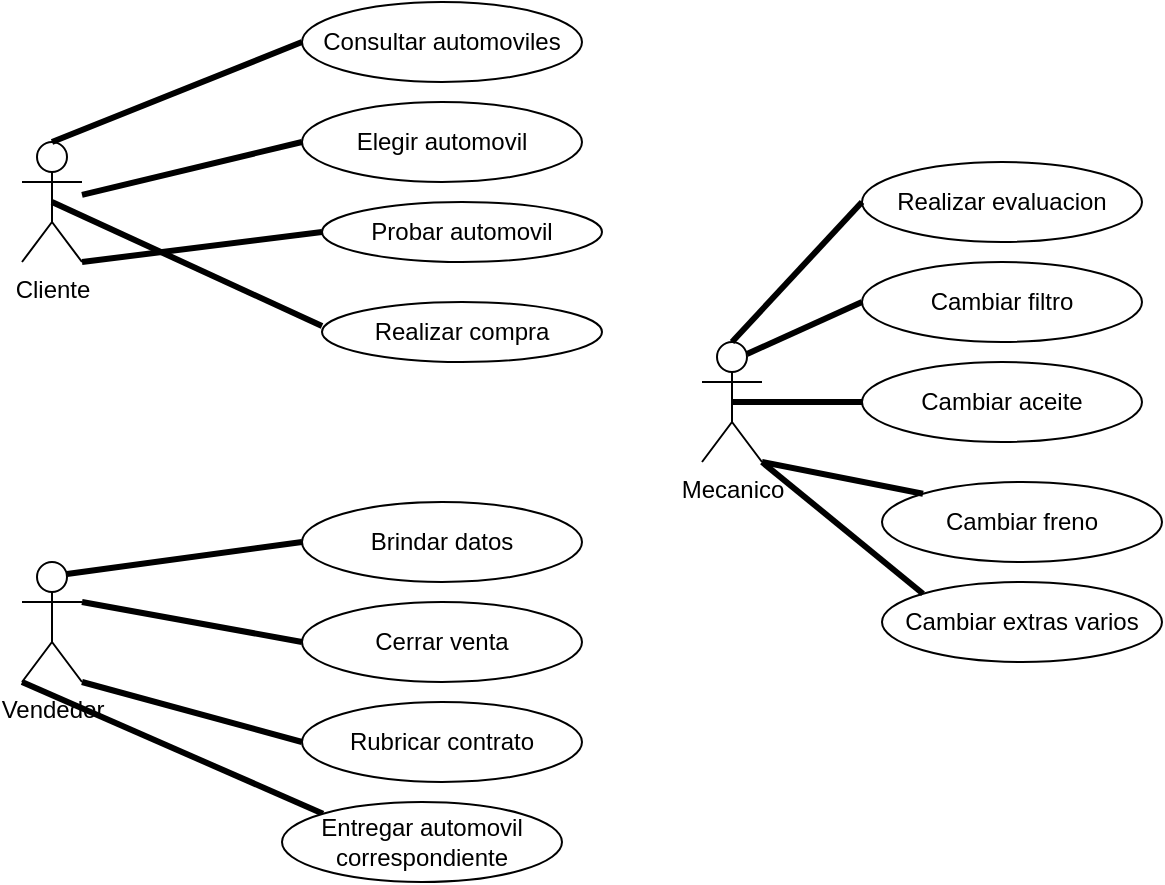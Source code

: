 <mxfile version="20.2.8" type="device"><diagram id="huShBnSfI8xf6XbIcl9a" name="Página-1"><mxGraphModel dx="766" dy="553" grid="1" gridSize="10" guides="1" tooltips="1" connect="1" arrows="1" fold="1" page="1" pageScale="1" pageWidth="827" pageHeight="1169" math="0" shadow="0"><root><mxCell id="0"/><mxCell id="1" parent="0"/><mxCell id="80qpTBPpjAmly40ArtfP-2" value="Cliente" style="shape=umlActor;verticalLabelPosition=bottom;verticalAlign=top;html=1;" vertex="1" parent="1"><mxGeometry x="100" y="120" width="30" height="60" as="geometry"/></mxCell><mxCell id="80qpTBPpjAmly40ArtfP-3" value="Consultar automoviles" style="ellipse;whiteSpace=wrap;html=1;" vertex="1" parent="1"><mxGeometry x="240" y="50" width="140" height="40" as="geometry"/></mxCell><mxCell id="80qpTBPpjAmly40ArtfP-4" value="Elegir automovil" style="ellipse;whiteSpace=wrap;html=1;" vertex="1" parent="1"><mxGeometry x="240" y="100" width="140" height="40" as="geometry"/></mxCell><mxCell id="80qpTBPpjAmly40ArtfP-5" value="" style="endArrow=none;startArrow=none;endFill=0;startFill=0;endSize=8;html=1;verticalAlign=bottom;labelBackgroundColor=none;strokeWidth=3;rounded=0;exitX=0.5;exitY=0;exitDx=0;exitDy=0;exitPerimeter=0;entryX=0;entryY=0.5;entryDx=0;entryDy=0;" edge="1" parent="1" source="80qpTBPpjAmly40ArtfP-2" target="80qpTBPpjAmly40ArtfP-3"><mxGeometry width="160" relative="1" as="geometry"><mxPoint x="50" y="60" as="sourcePoint"/><mxPoint x="210" y="60" as="targetPoint"/><Array as="points"/></mxGeometry></mxCell><mxCell id="80qpTBPpjAmly40ArtfP-6" value="" style="endArrow=none;startArrow=none;endFill=0;startFill=0;endSize=8;html=1;verticalAlign=bottom;labelBackgroundColor=none;strokeWidth=3;rounded=0;entryX=0;entryY=0.5;entryDx=0;entryDy=0;" edge="1" parent="1" source="80qpTBPpjAmly40ArtfP-2" target="80qpTBPpjAmly40ArtfP-4"><mxGeometry width="160" relative="1" as="geometry"><mxPoint x="180" y="180" as="sourcePoint"/><mxPoint x="295" y="105" as="targetPoint"/><Array as="points"/></mxGeometry></mxCell><mxCell id="80qpTBPpjAmly40ArtfP-7" value="Probar automovil" style="ellipse;whiteSpace=wrap;html=1;" vertex="1" parent="1"><mxGeometry x="250" y="150" width="140" height="30" as="geometry"/></mxCell><mxCell id="80qpTBPpjAmly40ArtfP-8" value="" style="endArrow=none;startArrow=none;endFill=0;startFill=0;endSize=8;html=1;verticalAlign=bottom;labelBackgroundColor=none;strokeWidth=3;rounded=0;entryX=0;entryY=0.5;entryDx=0;entryDy=0;exitX=1;exitY=1;exitDx=0;exitDy=0;exitPerimeter=0;" edge="1" parent="1" source="80qpTBPpjAmly40ArtfP-2" target="80qpTBPpjAmly40ArtfP-7"><mxGeometry width="160" relative="1" as="geometry"><mxPoint x="180" y="260" as="sourcePoint"/><mxPoint x="300" y="233.333" as="targetPoint"/><Array as="points"/></mxGeometry></mxCell><mxCell id="80qpTBPpjAmly40ArtfP-9" value="Realizar compra" style="ellipse;whiteSpace=wrap;html=1;" vertex="1" parent="1"><mxGeometry x="250" y="200" width="140" height="30" as="geometry"/></mxCell><mxCell id="80qpTBPpjAmly40ArtfP-10" value="" style="endArrow=none;startArrow=none;endFill=0;startFill=0;endSize=8;html=1;verticalAlign=bottom;labelBackgroundColor=none;strokeWidth=3;rounded=0;entryX=0;entryY=0.5;entryDx=0;entryDy=0;exitX=0.75;exitY=0.1;exitDx=0;exitDy=0;exitPerimeter=0;" edge="1" parent="1" source="80qpTBPpjAmly40ArtfP-15" target="80qpTBPpjAmly40ArtfP-16"><mxGeometry width="160" relative="1" as="geometry"><mxPoint x="130" y="315" as="sourcePoint"/><mxPoint x="250" y="310" as="targetPoint"/><Array as="points"/></mxGeometry></mxCell><mxCell id="80qpTBPpjAmly40ArtfP-11" value="" style="endArrow=none;startArrow=none;endFill=0;startFill=0;endSize=8;html=1;verticalAlign=bottom;labelBackgroundColor=none;strokeWidth=3;rounded=0;entryX=0;entryY=0;entryDx=0;entryDy=0;exitX=0;exitY=1;exitDx=0;exitDy=0;exitPerimeter=0;" edge="1" parent="1" source="80qpTBPpjAmly40ArtfP-15" target="80qpTBPpjAmly40ArtfP-19"><mxGeometry width="160" relative="1" as="geometry"><mxPoint x="110" y="440" as="sourcePoint"/><mxPoint x="230" y="435" as="targetPoint"/><Array as="points"/></mxGeometry></mxCell><mxCell id="80qpTBPpjAmly40ArtfP-12" value="" style="endArrow=none;startArrow=none;endFill=0;startFill=0;endSize=8;html=1;verticalAlign=bottom;labelBackgroundColor=none;strokeWidth=3;rounded=0;entryX=0;entryY=0.5;entryDx=0;entryDy=0;exitX=1;exitY=0.333;exitDx=0;exitDy=0;exitPerimeter=0;" edge="1" parent="1" source="80qpTBPpjAmly40ArtfP-15" target="80qpTBPpjAmly40ArtfP-17"><mxGeometry width="160" relative="1" as="geometry"><mxPoint x="130" y="355" as="sourcePoint"/><mxPoint x="250" y="350" as="targetPoint"/><Array as="points"/></mxGeometry></mxCell><mxCell id="80qpTBPpjAmly40ArtfP-13" value="" style="endArrow=none;startArrow=none;endFill=0;startFill=0;endSize=8;html=1;verticalAlign=bottom;labelBackgroundColor=none;strokeWidth=3;rounded=0;entryX=0;entryY=0.5;entryDx=0;entryDy=0;exitX=1;exitY=1;exitDx=0;exitDy=0;exitPerimeter=0;" edge="1" parent="1" source="80qpTBPpjAmly40ArtfP-15" target="80qpTBPpjAmly40ArtfP-18"><mxGeometry width="160" relative="1" as="geometry"><mxPoint x="150" y="390" as="sourcePoint"/><mxPoint x="270" y="385" as="targetPoint"/><Array as="points"/></mxGeometry></mxCell><mxCell id="80qpTBPpjAmly40ArtfP-14" value="" style="endArrow=none;startArrow=none;endFill=0;startFill=0;endSize=8;html=1;verticalAlign=bottom;labelBackgroundColor=none;strokeWidth=3;rounded=0;entryX=0;entryY=0.4;entryDx=0;entryDy=0;exitX=0.5;exitY=0.5;exitDx=0;exitDy=0;exitPerimeter=0;entryPerimeter=0;" edge="1" parent="1" source="80qpTBPpjAmly40ArtfP-2" target="80qpTBPpjAmly40ArtfP-9"><mxGeometry width="160" relative="1" as="geometry"><mxPoint x="120" y="235" as="sourcePoint"/><mxPoint x="240" y="230" as="targetPoint"/><Array as="points"/></mxGeometry></mxCell><mxCell id="80qpTBPpjAmly40ArtfP-15" value="Vendedor" style="shape=umlActor;verticalLabelPosition=bottom;verticalAlign=top;html=1;" vertex="1" parent="1"><mxGeometry x="100" y="330" width="30" height="60" as="geometry"/></mxCell><mxCell id="80qpTBPpjAmly40ArtfP-16" value="Brindar datos" style="ellipse;whiteSpace=wrap;html=1;" vertex="1" parent="1"><mxGeometry x="240" y="300" width="140" height="40" as="geometry"/></mxCell><mxCell id="80qpTBPpjAmly40ArtfP-17" value="Cerrar venta" style="ellipse;whiteSpace=wrap;html=1;" vertex="1" parent="1"><mxGeometry x="240" y="350" width="140" height="40" as="geometry"/></mxCell><mxCell id="80qpTBPpjAmly40ArtfP-18" value="Rubricar contrato" style="ellipse;whiteSpace=wrap;html=1;" vertex="1" parent="1"><mxGeometry x="240" y="400" width="140" height="40" as="geometry"/></mxCell><mxCell id="80qpTBPpjAmly40ArtfP-19" value="Entregar automovil correspondiente" style="ellipse;whiteSpace=wrap;html=1;" vertex="1" parent="1"><mxGeometry x="230" y="450" width="140" height="40" as="geometry"/></mxCell><mxCell id="80qpTBPpjAmly40ArtfP-21" value="Mecanico" style="shape=umlActor;verticalLabelPosition=bottom;verticalAlign=top;html=1;" vertex="1" parent="1"><mxGeometry x="440" y="220" width="30" height="60" as="geometry"/></mxCell><mxCell id="80qpTBPpjAmly40ArtfP-22" value="Cambiar filtro" style="ellipse;whiteSpace=wrap;html=1;" vertex="1" parent="1"><mxGeometry x="520" y="180" width="140" height="40" as="geometry"/></mxCell><mxCell id="80qpTBPpjAmly40ArtfP-23" value="Cambiar aceite" style="ellipse;whiteSpace=wrap;html=1;" vertex="1" parent="1"><mxGeometry x="520" y="230" width="140" height="40" as="geometry"/></mxCell><mxCell id="80qpTBPpjAmly40ArtfP-24" value="Cambiar freno" style="ellipse;whiteSpace=wrap;html=1;" vertex="1" parent="1"><mxGeometry x="530" y="290" width="140" height="40" as="geometry"/></mxCell><mxCell id="80qpTBPpjAmly40ArtfP-25" value="Cambiar extras varios" style="ellipse;whiteSpace=wrap;html=1;" vertex="1" parent="1"><mxGeometry x="530" y="340" width="140" height="40" as="geometry"/></mxCell><mxCell id="80qpTBPpjAmly40ArtfP-26" value="Realizar evaluacion" style="ellipse;whiteSpace=wrap;html=1;" vertex="1" parent="1"><mxGeometry x="520" y="130" width="140" height="40" as="geometry"/></mxCell><mxCell id="80qpTBPpjAmly40ArtfP-29" value="" style="endArrow=none;startArrow=none;endFill=0;startFill=0;endSize=8;html=1;verticalAlign=bottom;labelBackgroundColor=none;strokeWidth=3;rounded=0;entryX=0;entryY=0.5;entryDx=0;entryDy=0;exitX=0.5;exitY=0;exitDx=0;exitDy=0;exitPerimeter=0;" edge="1" parent="1" source="80qpTBPpjAmly40ArtfP-21" target="80qpTBPpjAmly40ArtfP-26"><mxGeometry width="160" relative="1" as="geometry"><mxPoint x="460" y="150" as="sourcePoint"/><mxPoint x="577.5" y="134" as="targetPoint"/><Array as="points"/></mxGeometry></mxCell><mxCell id="80qpTBPpjAmly40ArtfP-30" value="" style="endArrow=none;startArrow=none;endFill=0;startFill=0;endSize=8;html=1;verticalAlign=bottom;labelBackgroundColor=none;strokeWidth=3;rounded=0;entryX=0;entryY=0.5;entryDx=0;entryDy=0;exitX=0.75;exitY=0.1;exitDx=0;exitDy=0;exitPerimeter=0;" edge="1" parent="1" source="80qpTBPpjAmly40ArtfP-21" target="80qpTBPpjAmly40ArtfP-22"><mxGeometry width="160" relative="1" as="geometry"><mxPoint x="450" y="410" as="sourcePoint"/><mxPoint x="567.5" y="394" as="targetPoint"/><Array as="points"/></mxGeometry></mxCell><mxCell id="80qpTBPpjAmly40ArtfP-31" value="" style="endArrow=none;startArrow=none;endFill=0;startFill=0;endSize=8;html=1;verticalAlign=bottom;labelBackgroundColor=none;strokeWidth=3;rounded=0;entryX=0;entryY=0.5;entryDx=0;entryDy=0;exitX=0.5;exitY=0.5;exitDx=0;exitDy=0;exitPerimeter=0;" edge="1" parent="1" source="80qpTBPpjAmly40ArtfP-21" target="80qpTBPpjAmly40ArtfP-23"><mxGeometry width="160" relative="1" as="geometry"><mxPoint x="490" y="420" as="sourcePoint"/><mxPoint x="607.5" y="404" as="targetPoint"/><Array as="points"/></mxGeometry></mxCell><mxCell id="80qpTBPpjAmly40ArtfP-32" value="" style="endArrow=none;startArrow=none;endFill=0;startFill=0;endSize=8;html=1;verticalAlign=bottom;labelBackgroundColor=none;strokeWidth=3;rounded=0;entryX=0;entryY=0;entryDx=0;entryDy=0;exitX=1;exitY=1;exitDx=0;exitDy=0;exitPerimeter=0;" edge="1" parent="1" source="80qpTBPpjAmly40ArtfP-21" target="80qpTBPpjAmly40ArtfP-24"><mxGeometry width="160" relative="1" as="geometry"><mxPoint x="450" y="390" as="sourcePoint"/><mxPoint x="567.5" y="374" as="targetPoint"/><Array as="points"/></mxGeometry></mxCell><mxCell id="80qpTBPpjAmly40ArtfP-35" value="" style="endArrow=none;startArrow=none;endFill=0;startFill=0;endSize=8;html=1;verticalAlign=bottom;labelBackgroundColor=none;strokeWidth=3;rounded=0;entryX=0;entryY=0;entryDx=0;entryDy=0;exitX=1;exitY=1;exitDx=0;exitDy=0;exitPerimeter=0;" edge="1" parent="1" source="80qpTBPpjAmly40ArtfP-21" target="80qpTBPpjAmly40ArtfP-25"><mxGeometry width="160" relative="1" as="geometry"><mxPoint x="500" y="460" as="sourcePoint"/><mxPoint x="617.5" y="444" as="targetPoint"/><Array as="points"/></mxGeometry></mxCell></root></mxGraphModel></diagram></mxfile>